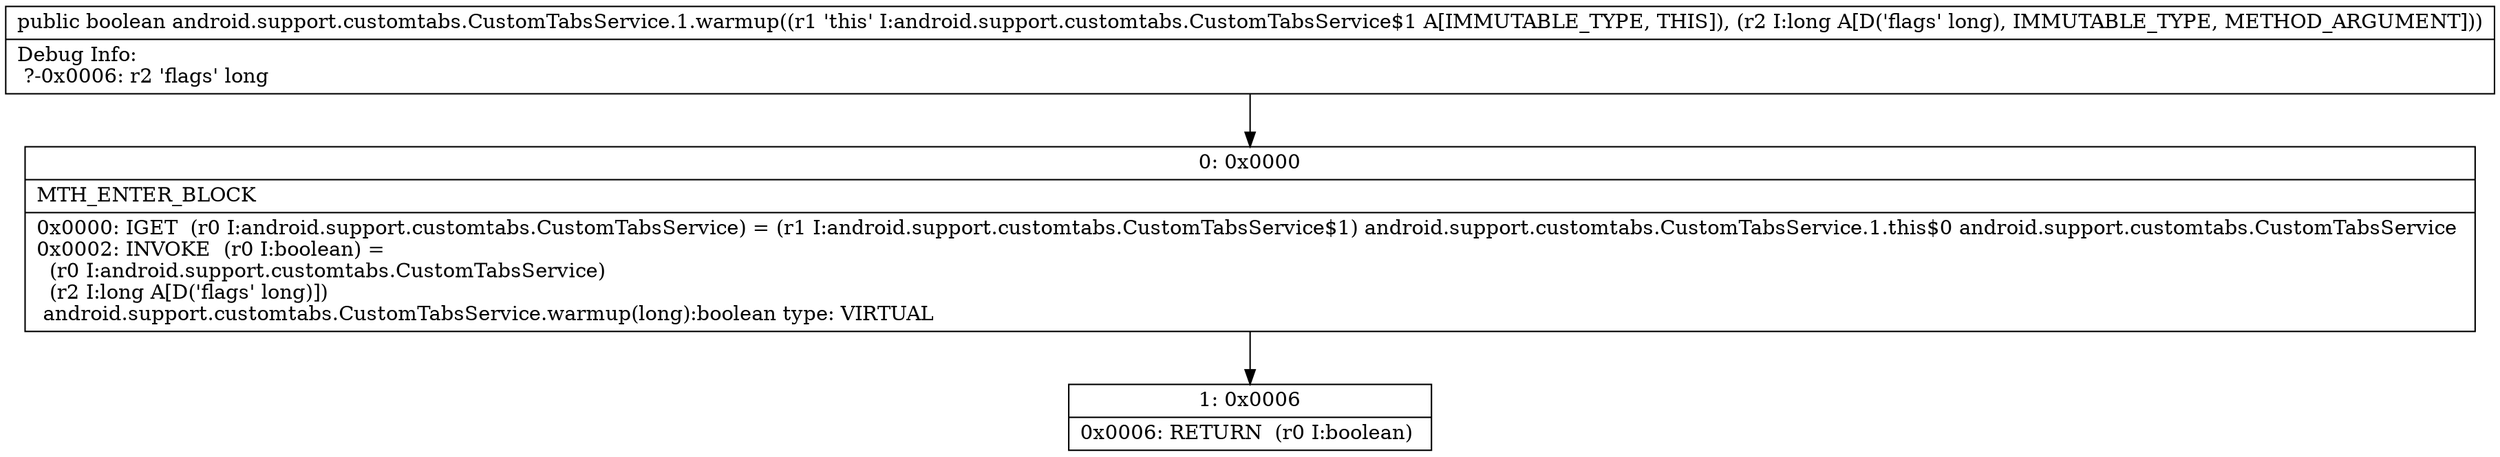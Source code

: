 digraph "CFG forandroid.support.customtabs.CustomTabsService.1.warmup(J)Z" {
Node_0 [shape=record,label="{0\:\ 0x0000|MTH_ENTER_BLOCK\l|0x0000: IGET  (r0 I:android.support.customtabs.CustomTabsService) = (r1 I:android.support.customtabs.CustomTabsService$1) android.support.customtabs.CustomTabsService.1.this$0 android.support.customtabs.CustomTabsService \l0x0002: INVOKE  (r0 I:boolean) = \l  (r0 I:android.support.customtabs.CustomTabsService)\l  (r2 I:long A[D('flags' long)])\l android.support.customtabs.CustomTabsService.warmup(long):boolean type: VIRTUAL \l}"];
Node_1 [shape=record,label="{1\:\ 0x0006|0x0006: RETURN  (r0 I:boolean) \l}"];
MethodNode[shape=record,label="{public boolean android.support.customtabs.CustomTabsService.1.warmup((r1 'this' I:android.support.customtabs.CustomTabsService$1 A[IMMUTABLE_TYPE, THIS]), (r2 I:long A[D('flags' long), IMMUTABLE_TYPE, METHOD_ARGUMENT]))  | Debug Info:\l  ?\-0x0006: r2 'flags' long\l}"];
MethodNode -> Node_0;
Node_0 -> Node_1;
}

